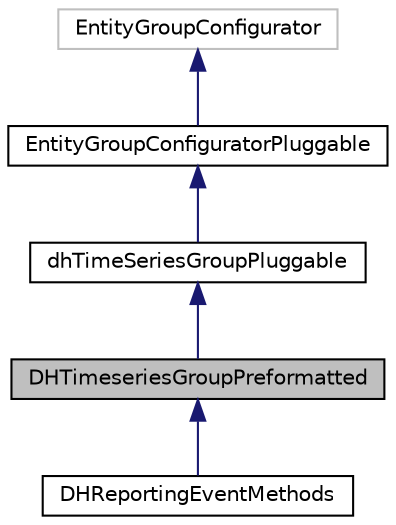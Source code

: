 digraph "DHTimeseriesGroupPreformatted"
{
 // LATEX_PDF_SIZE
  edge [fontname="Helvetica",fontsize="10",labelfontname="Helvetica",labelfontsize="10"];
  node [fontname="Helvetica",fontsize="10",shape=record];
  Node1 [label="DHTimeseriesGroupPreformatted",height=0.2,width=0.4,color="black", fillcolor="grey75", style="filled", fontcolor="black",tooltip=" "];
  Node2 -> Node1 [dir="back",color="midnightblue",fontsize="10",style="solid"];
  Node2 [label="dhTimeSeriesGroupPluggable",height=0.2,width=0.4,color="black", fillcolor="white", style="filled",URL="$classdhTimeSeriesGroupPluggable.html",tooltip=" "];
  Node3 -> Node2 [dir="back",color="midnightblue",fontsize="10",style="solid"];
  Node3 [label="EntityGroupConfiguratorPluggable",height=0.2,width=0.4,color="black", fillcolor="white", style="filled",URL="$classEntityGroupConfiguratorPluggable.html",tooltip=" "];
  Node4 -> Node3 [dir="back",color="midnightblue",fontsize="10",style="solid"];
  Node4 [label="EntityGroupConfigurator",height=0.2,width=0.4,color="grey75", fillcolor="white", style="filled",tooltip=" "];
  Node1 -> Node5 [dir="back",color="midnightblue",fontsize="10",style="solid"];
  Node5 [label="DHReportingEventMethods",height=0.2,width=0.4,color="black", fillcolor="white", style="filled",URL="$classDHReportingEventMethods.html",tooltip=" "];
}
